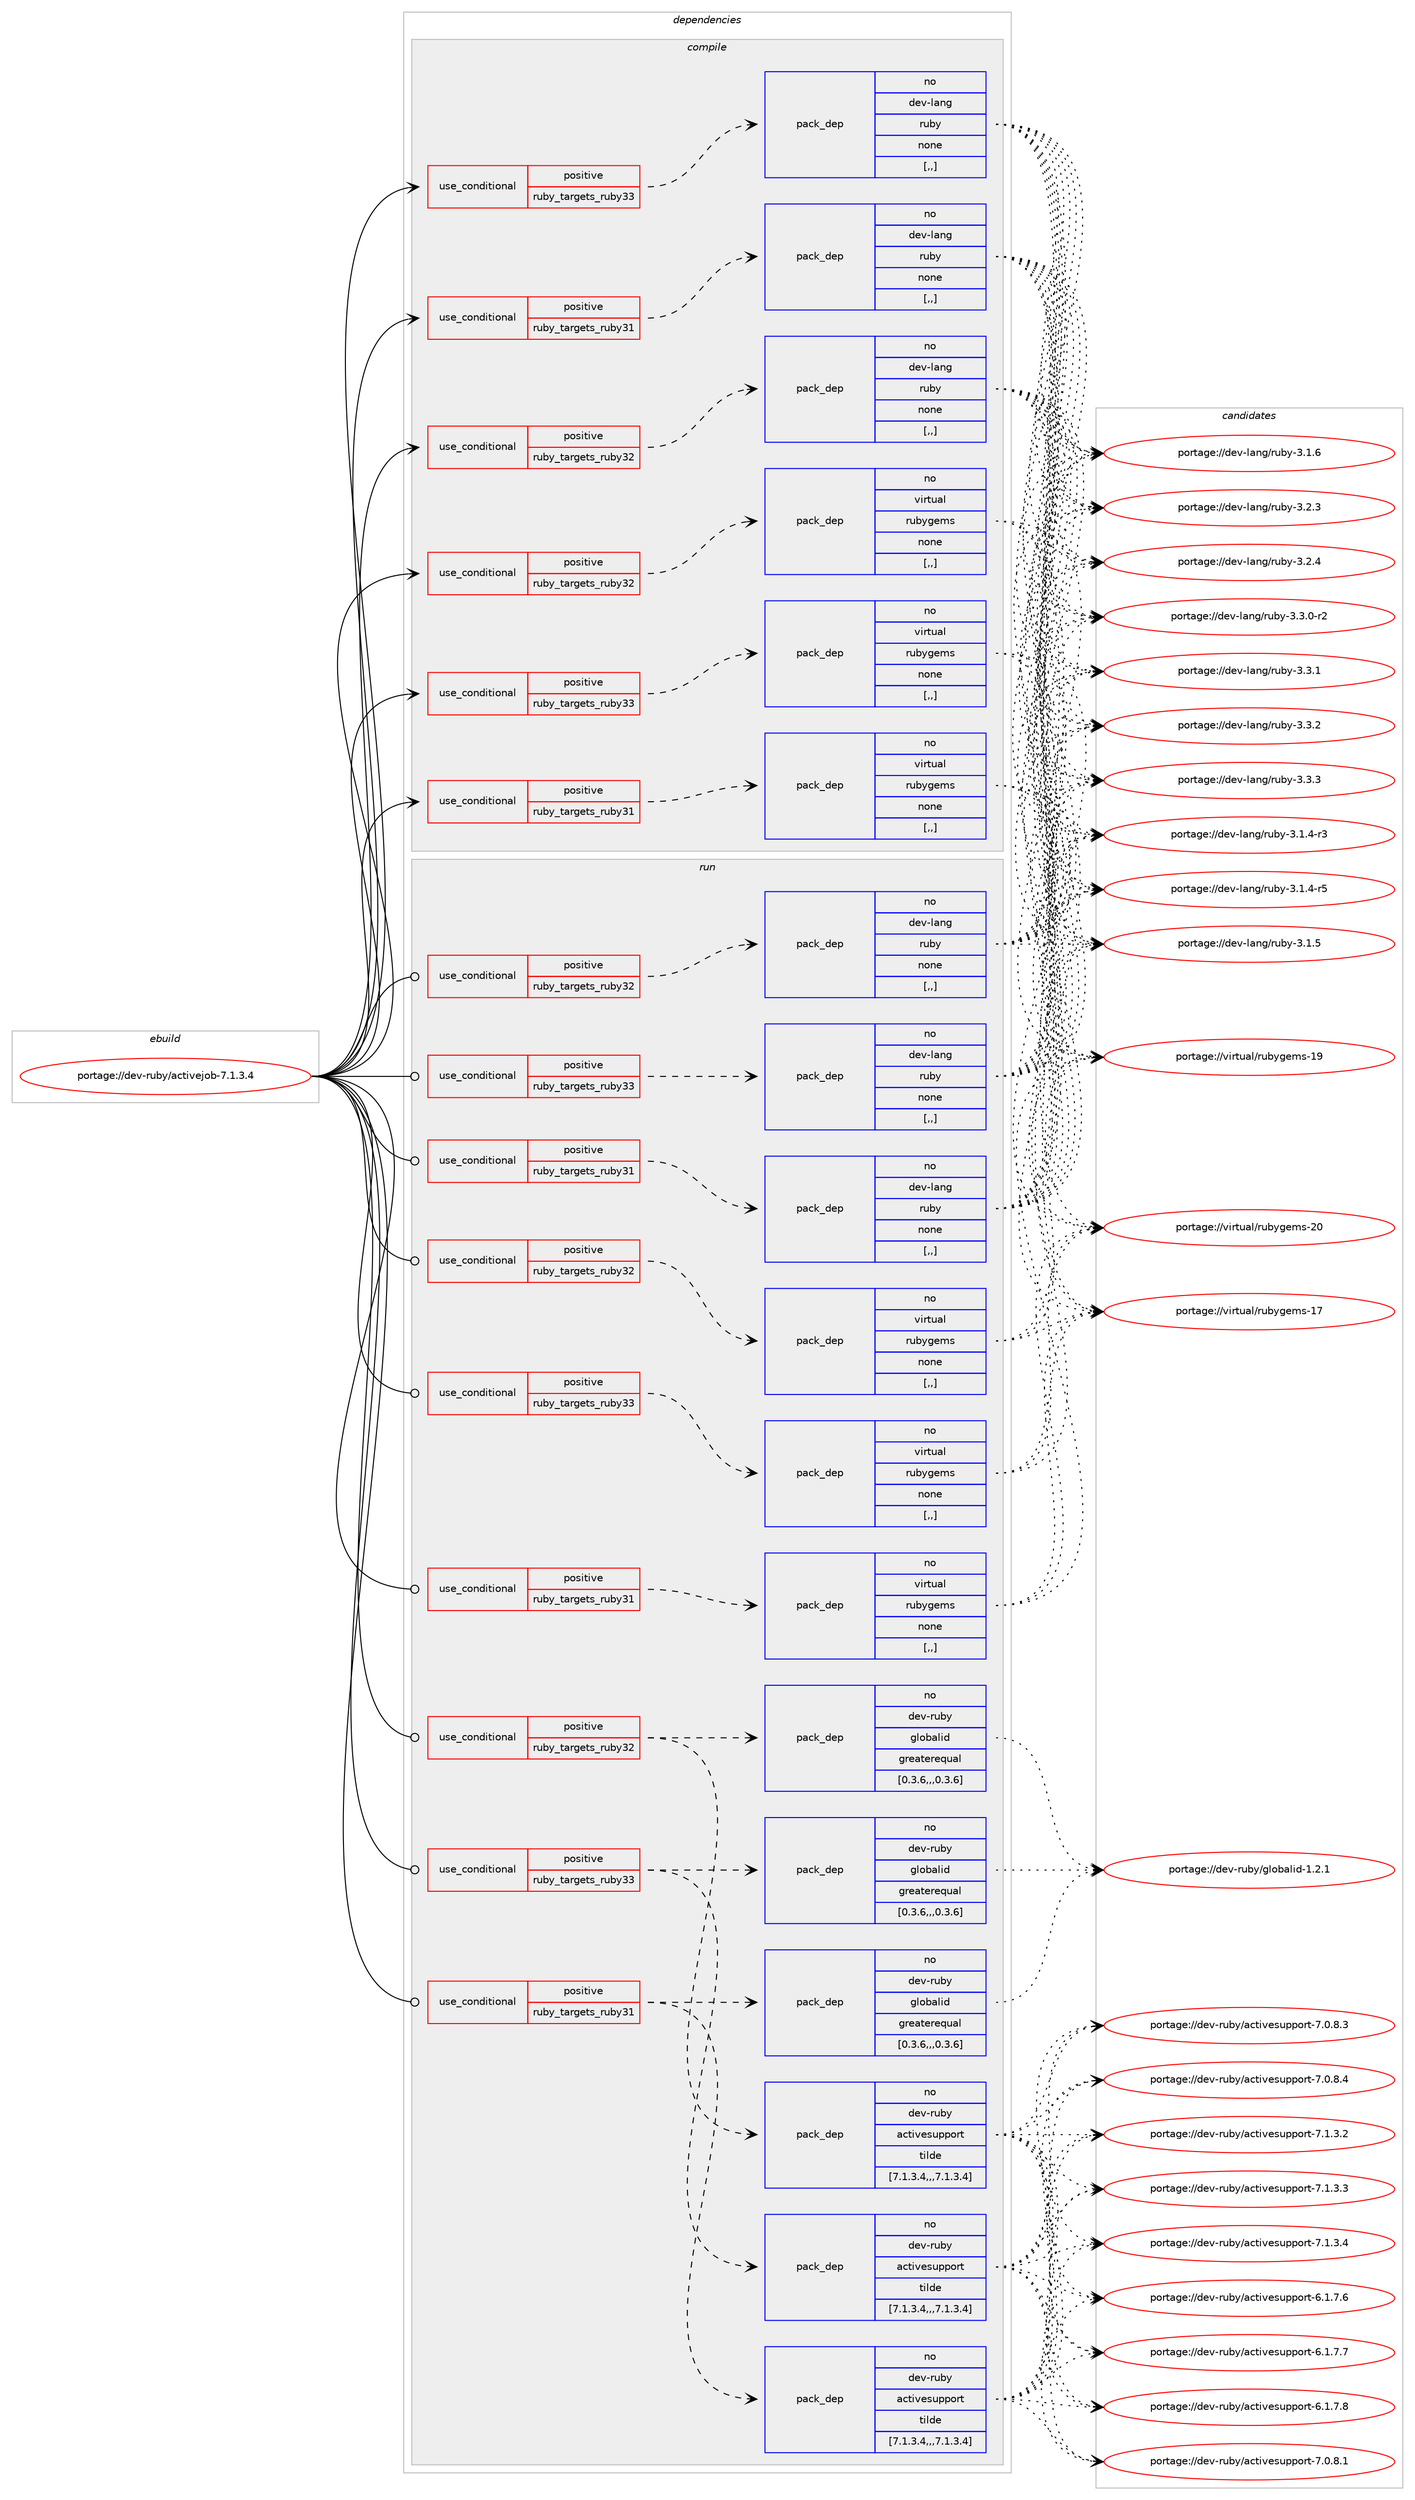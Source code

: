 digraph prolog {

# *************
# Graph options
# *************

newrank=true;
concentrate=true;
compound=true;
graph [rankdir=LR,fontname=Helvetica,fontsize=10,ranksep=1.5];#, ranksep=2.5, nodesep=0.2];
edge  [arrowhead=vee];
node  [fontname=Helvetica,fontsize=10];

# **********
# The ebuild
# **********

subgraph cluster_leftcol {
color=gray;
rank=same;
label=<<i>ebuild</i>>;
id [label="portage://dev-ruby/activejob-7.1.3.4", color=red, width=4, href="../dev-ruby/activejob-7.1.3.4.svg"];
}

# ****************
# The dependencies
# ****************

subgraph cluster_midcol {
color=gray;
label=<<i>dependencies</i>>;
subgraph cluster_compile {
fillcolor="#eeeeee";
style=filled;
label=<<i>compile</i>>;
subgraph cond42306 {
dependency170637 [label=<<TABLE BORDER="0" CELLBORDER="1" CELLSPACING="0" CELLPADDING="4"><TR><TD ROWSPAN="3" CELLPADDING="10">use_conditional</TD></TR><TR><TD>positive</TD></TR><TR><TD>ruby_targets_ruby31</TD></TR></TABLE>>, shape=none, color=red];
subgraph pack127087 {
dependency170638 [label=<<TABLE BORDER="0" CELLBORDER="1" CELLSPACING="0" CELLPADDING="4" WIDTH="220"><TR><TD ROWSPAN="6" CELLPADDING="30">pack_dep</TD></TR><TR><TD WIDTH="110">no</TD></TR><TR><TD>dev-lang</TD></TR><TR><TD>ruby</TD></TR><TR><TD>none</TD></TR><TR><TD>[,,]</TD></TR></TABLE>>, shape=none, color=blue];
}
dependency170637:e -> dependency170638:w [weight=20,style="dashed",arrowhead="vee"];
}
id:e -> dependency170637:w [weight=20,style="solid",arrowhead="vee"];
subgraph cond42307 {
dependency170639 [label=<<TABLE BORDER="0" CELLBORDER="1" CELLSPACING="0" CELLPADDING="4"><TR><TD ROWSPAN="3" CELLPADDING="10">use_conditional</TD></TR><TR><TD>positive</TD></TR><TR><TD>ruby_targets_ruby31</TD></TR></TABLE>>, shape=none, color=red];
subgraph pack127088 {
dependency170640 [label=<<TABLE BORDER="0" CELLBORDER="1" CELLSPACING="0" CELLPADDING="4" WIDTH="220"><TR><TD ROWSPAN="6" CELLPADDING="30">pack_dep</TD></TR><TR><TD WIDTH="110">no</TD></TR><TR><TD>virtual</TD></TR><TR><TD>rubygems</TD></TR><TR><TD>none</TD></TR><TR><TD>[,,]</TD></TR></TABLE>>, shape=none, color=blue];
}
dependency170639:e -> dependency170640:w [weight=20,style="dashed",arrowhead="vee"];
}
id:e -> dependency170639:w [weight=20,style="solid",arrowhead="vee"];
subgraph cond42308 {
dependency170641 [label=<<TABLE BORDER="0" CELLBORDER="1" CELLSPACING="0" CELLPADDING="4"><TR><TD ROWSPAN="3" CELLPADDING="10">use_conditional</TD></TR><TR><TD>positive</TD></TR><TR><TD>ruby_targets_ruby32</TD></TR></TABLE>>, shape=none, color=red];
subgraph pack127089 {
dependency170642 [label=<<TABLE BORDER="0" CELLBORDER="1" CELLSPACING="0" CELLPADDING="4" WIDTH="220"><TR><TD ROWSPAN="6" CELLPADDING="30">pack_dep</TD></TR><TR><TD WIDTH="110">no</TD></TR><TR><TD>dev-lang</TD></TR><TR><TD>ruby</TD></TR><TR><TD>none</TD></TR><TR><TD>[,,]</TD></TR></TABLE>>, shape=none, color=blue];
}
dependency170641:e -> dependency170642:w [weight=20,style="dashed",arrowhead="vee"];
}
id:e -> dependency170641:w [weight=20,style="solid",arrowhead="vee"];
subgraph cond42309 {
dependency170643 [label=<<TABLE BORDER="0" CELLBORDER="1" CELLSPACING="0" CELLPADDING="4"><TR><TD ROWSPAN="3" CELLPADDING="10">use_conditional</TD></TR><TR><TD>positive</TD></TR><TR><TD>ruby_targets_ruby32</TD></TR></TABLE>>, shape=none, color=red];
subgraph pack127090 {
dependency170644 [label=<<TABLE BORDER="0" CELLBORDER="1" CELLSPACING="0" CELLPADDING="4" WIDTH="220"><TR><TD ROWSPAN="6" CELLPADDING="30">pack_dep</TD></TR><TR><TD WIDTH="110">no</TD></TR><TR><TD>virtual</TD></TR><TR><TD>rubygems</TD></TR><TR><TD>none</TD></TR><TR><TD>[,,]</TD></TR></TABLE>>, shape=none, color=blue];
}
dependency170643:e -> dependency170644:w [weight=20,style="dashed",arrowhead="vee"];
}
id:e -> dependency170643:w [weight=20,style="solid",arrowhead="vee"];
subgraph cond42310 {
dependency170645 [label=<<TABLE BORDER="0" CELLBORDER="1" CELLSPACING="0" CELLPADDING="4"><TR><TD ROWSPAN="3" CELLPADDING="10">use_conditional</TD></TR><TR><TD>positive</TD></TR><TR><TD>ruby_targets_ruby33</TD></TR></TABLE>>, shape=none, color=red];
subgraph pack127091 {
dependency170646 [label=<<TABLE BORDER="0" CELLBORDER="1" CELLSPACING="0" CELLPADDING="4" WIDTH="220"><TR><TD ROWSPAN="6" CELLPADDING="30">pack_dep</TD></TR><TR><TD WIDTH="110">no</TD></TR><TR><TD>dev-lang</TD></TR><TR><TD>ruby</TD></TR><TR><TD>none</TD></TR><TR><TD>[,,]</TD></TR></TABLE>>, shape=none, color=blue];
}
dependency170645:e -> dependency170646:w [weight=20,style="dashed",arrowhead="vee"];
}
id:e -> dependency170645:w [weight=20,style="solid",arrowhead="vee"];
subgraph cond42311 {
dependency170647 [label=<<TABLE BORDER="0" CELLBORDER="1" CELLSPACING="0" CELLPADDING="4"><TR><TD ROWSPAN="3" CELLPADDING="10">use_conditional</TD></TR><TR><TD>positive</TD></TR><TR><TD>ruby_targets_ruby33</TD></TR></TABLE>>, shape=none, color=red];
subgraph pack127092 {
dependency170648 [label=<<TABLE BORDER="0" CELLBORDER="1" CELLSPACING="0" CELLPADDING="4" WIDTH="220"><TR><TD ROWSPAN="6" CELLPADDING="30">pack_dep</TD></TR><TR><TD WIDTH="110">no</TD></TR><TR><TD>virtual</TD></TR><TR><TD>rubygems</TD></TR><TR><TD>none</TD></TR><TR><TD>[,,]</TD></TR></TABLE>>, shape=none, color=blue];
}
dependency170647:e -> dependency170648:w [weight=20,style="dashed",arrowhead="vee"];
}
id:e -> dependency170647:w [weight=20,style="solid",arrowhead="vee"];
}
subgraph cluster_compileandrun {
fillcolor="#eeeeee";
style=filled;
label=<<i>compile and run</i>>;
}
subgraph cluster_run {
fillcolor="#eeeeee";
style=filled;
label=<<i>run</i>>;
subgraph cond42312 {
dependency170649 [label=<<TABLE BORDER="0" CELLBORDER="1" CELLSPACING="0" CELLPADDING="4"><TR><TD ROWSPAN="3" CELLPADDING="10">use_conditional</TD></TR><TR><TD>positive</TD></TR><TR><TD>ruby_targets_ruby31</TD></TR></TABLE>>, shape=none, color=red];
subgraph pack127093 {
dependency170650 [label=<<TABLE BORDER="0" CELLBORDER="1" CELLSPACING="0" CELLPADDING="4" WIDTH="220"><TR><TD ROWSPAN="6" CELLPADDING="30">pack_dep</TD></TR><TR><TD WIDTH="110">no</TD></TR><TR><TD>dev-lang</TD></TR><TR><TD>ruby</TD></TR><TR><TD>none</TD></TR><TR><TD>[,,]</TD></TR></TABLE>>, shape=none, color=blue];
}
dependency170649:e -> dependency170650:w [weight=20,style="dashed",arrowhead="vee"];
}
id:e -> dependency170649:w [weight=20,style="solid",arrowhead="odot"];
subgraph cond42313 {
dependency170651 [label=<<TABLE BORDER="0" CELLBORDER="1" CELLSPACING="0" CELLPADDING="4"><TR><TD ROWSPAN="3" CELLPADDING="10">use_conditional</TD></TR><TR><TD>positive</TD></TR><TR><TD>ruby_targets_ruby31</TD></TR></TABLE>>, shape=none, color=red];
subgraph pack127094 {
dependency170652 [label=<<TABLE BORDER="0" CELLBORDER="1" CELLSPACING="0" CELLPADDING="4" WIDTH="220"><TR><TD ROWSPAN="6" CELLPADDING="30">pack_dep</TD></TR><TR><TD WIDTH="110">no</TD></TR><TR><TD>dev-ruby</TD></TR><TR><TD>activesupport</TD></TR><TR><TD>tilde</TD></TR><TR><TD>[7.1.3.4,,,7.1.3.4]</TD></TR></TABLE>>, shape=none, color=blue];
}
dependency170651:e -> dependency170652:w [weight=20,style="dashed",arrowhead="vee"];
subgraph pack127095 {
dependency170653 [label=<<TABLE BORDER="0" CELLBORDER="1" CELLSPACING="0" CELLPADDING="4" WIDTH="220"><TR><TD ROWSPAN="6" CELLPADDING="30">pack_dep</TD></TR><TR><TD WIDTH="110">no</TD></TR><TR><TD>dev-ruby</TD></TR><TR><TD>globalid</TD></TR><TR><TD>greaterequal</TD></TR><TR><TD>[0.3.6,,,0.3.6]</TD></TR></TABLE>>, shape=none, color=blue];
}
dependency170651:e -> dependency170653:w [weight=20,style="dashed",arrowhead="vee"];
}
id:e -> dependency170651:w [weight=20,style="solid",arrowhead="odot"];
subgraph cond42314 {
dependency170654 [label=<<TABLE BORDER="0" CELLBORDER="1" CELLSPACING="0" CELLPADDING="4"><TR><TD ROWSPAN="3" CELLPADDING="10">use_conditional</TD></TR><TR><TD>positive</TD></TR><TR><TD>ruby_targets_ruby31</TD></TR></TABLE>>, shape=none, color=red];
subgraph pack127096 {
dependency170655 [label=<<TABLE BORDER="0" CELLBORDER="1" CELLSPACING="0" CELLPADDING="4" WIDTH="220"><TR><TD ROWSPAN="6" CELLPADDING="30">pack_dep</TD></TR><TR><TD WIDTH="110">no</TD></TR><TR><TD>virtual</TD></TR><TR><TD>rubygems</TD></TR><TR><TD>none</TD></TR><TR><TD>[,,]</TD></TR></TABLE>>, shape=none, color=blue];
}
dependency170654:e -> dependency170655:w [weight=20,style="dashed",arrowhead="vee"];
}
id:e -> dependency170654:w [weight=20,style="solid",arrowhead="odot"];
subgraph cond42315 {
dependency170656 [label=<<TABLE BORDER="0" CELLBORDER="1" CELLSPACING="0" CELLPADDING="4"><TR><TD ROWSPAN="3" CELLPADDING="10">use_conditional</TD></TR><TR><TD>positive</TD></TR><TR><TD>ruby_targets_ruby32</TD></TR></TABLE>>, shape=none, color=red];
subgraph pack127097 {
dependency170657 [label=<<TABLE BORDER="0" CELLBORDER="1" CELLSPACING="0" CELLPADDING="4" WIDTH="220"><TR><TD ROWSPAN="6" CELLPADDING="30">pack_dep</TD></TR><TR><TD WIDTH="110">no</TD></TR><TR><TD>dev-lang</TD></TR><TR><TD>ruby</TD></TR><TR><TD>none</TD></TR><TR><TD>[,,]</TD></TR></TABLE>>, shape=none, color=blue];
}
dependency170656:e -> dependency170657:w [weight=20,style="dashed",arrowhead="vee"];
}
id:e -> dependency170656:w [weight=20,style="solid",arrowhead="odot"];
subgraph cond42316 {
dependency170658 [label=<<TABLE BORDER="0" CELLBORDER="1" CELLSPACING="0" CELLPADDING="4"><TR><TD ROWSPAN="3" CELLPADDING="10">use_conditional</TD></TR><TR><TD>positive</TD></TR><TR><TD>ruby_targets_ruby32</TD></TR></TABLE>>, shape=none, color=red];
subgraph pack127098 {
dependency170659 [label=<<TABLE BORDER="0" CELLBORDER="1" CELLSPACING="0" CELLPADDING="4" WIDTH="220"><TR><TD ROWSPAN="6" CELLPADDING="30">pack_dep</TD></TR><TR><TD WIDTH="110">no</TD></TR><TR><TD>dev-ruby</TD></TR><TR><TD>activesupport</TD></TR><TR><TD>tilde</TD></TR><TR><TD>[7.1.3.4,,,7.1.3.4]</TD></TR></TABLE>>, shape=none, color=blue];
}
dependency170658:e -> dependency170659:w [weight=20,style="dashed",arrowhead="vee"];
subgraph pack127099 {
dependency170660 [label=<<TABLE BORDER="0" CELLBORDER="1" CELLSPACING="0" CELLPADDING="4" WIDTH="220"><TR><TD ROWSPAN="6" CELLPADDING="30">pack_dep</TD></TR><TR><TD WIDTH="110">no</TD></TR><TR><TD>dev-ruby</TD></TR><TR><TD>globalid</TD></TR><TR><TD>greaterequal</TD></TR><TR><TD>[0.3.6,,,0.3.6]</TD></TR></TABLE>>, shape=none, color=blue];
}
dependency170658:e -> dependency170660:w [weight=20,style="dashed",arrowhead="vee"];
}
id:e -> dependency170658:w [weight=20,style="solid",arrowhead="odot"];
subgraph cond42317 {
dependency170661 [label=<<TABLE BORDER="0" CELLBORDER="1" CELLSPACING="0" CELLPADDING="4"><TR><TD ROWSPAN="3" CELLPADDING="10">use_conditional</TD></TR><TR><TD>positive</TD></TR><TR><TD>ruby_targets_ruby32</TD></TR></TABLE>>, shape=none, color=red];
subgraph pack127100 {
dependency170662 [label=<<TABLE BORDER="0" CELLBORDER="1" CELLSPACING="0" CELLPADDING="4" WIDTH="220"><TR><TD ROWSPAN="6" CELLPADDING="30">pack_dep</TD></TR><TR><TD WIDTH="110">no</TD></TR><TR><TD>virtual</TD></TR><TR><TD>rubygems</TD></TR><TR><TD>none</TD></TR><TR><TD>[,,]</TD></TR></TABLE>>, shape=none, color=blue];
}
dependency170661:e -> dependency170662:w [weight=20,style="dashed",arrowhead="vee"];
}
id:e -> dependency170661:w [weight=20,style="solid",arrowhead="odot"];
subgraph cond42318 {
dependency170663 [label=<<TABLE BORDER="0" CELLBORDER="1" CELLSPACING="0" CELLPADDING="4"><TR><TD ROWSPAN="3" CELLPADDING="10">use_conditional</TD></TR><TR><TD>positive</TD></TR><TR><TD>ruby_targets_ruby33</TD></TR></TABLE>>, shape=none, color=red];
subgraph pack127101 {
dependency170664 [label=<<TABLE BORDER="0" CELLBORDER="1" CELLSPACING="0" CELLPADDING="4" WIDTH="220"><TR><TD ROWSPAN="6" CELLPADDING="30">pack_dep</TD></TR><TR><TD WIDTH="110">no</TD></TR><TR><TD>dev-lang</TD></TR><TR><TD>ruby</TD></TR><TR><TD>none</TD></TR><TR><TD>[,,]</TD></TR></TABLE>>, shape=none, color=blue];
}
dependency170663:e -> dependency170664:w [weight=20,style="dashed",arrowhead="vee"];
}
id:e -> dependency170663:w [weight=20,style="solid",arrowhead="odot"];
subgraph cond42319 {
dependency170665 [label=<<TABLE BORDER="0" CELLBORDER="1" CELLSPACING="0" CELLPADDING="4"><TR><TD ROWSPAN="3" CELLPADDING="10">use_conditional</TD></TR><TR><TD>positive</TD></TR><TR><TD>ruby_targets_ruby33</TD></TR></TABLE>>, shape=none, color=red];
subgraph pack127102 {
dependency170666 [label=<<TABLE BORDER="0" CELLBORDER="1" CELLSPACING="0" CELLPADDING="4" WIDTH="220"><TR><TD ROWSPAN="6" CELLPADDING="30">pack_dep</TD></TR><TR><TD WIDTH="110">no</TD></TR><TR><TD>dev-ruby</TD></TR><TR><TD>activesupport</TD></TR><TR><TD>tilde</TD></TR><TR><TD>[7.1.3.4,,,7.1.3.4]</TD></TR></TABLE>>, shape=none, color=blue];
}
dependency170665:e -> dependency170666:w [weight=20,style="dashed",arrowhead="vee"];
subgraph pack127103 {
dependency170667 [label=<<TABLE BORDER="0" CELLBORDER="1" CELLSPACING="0" CELLPADDING="4" WIDTH="220"><TR><TD ROWSPAN="6" CELLPADDING="30">pack_dep</TD></TR><TR><TD WIDTH="110">no</TD></TR><TR><TD>dev-ruby</TD></TR><TR><TD>globalid</TD></TR><TR><TD>greaterequal</TD></TR><TR><TD>[0.3.6,,,0.3.6]</TD></TR></TABLE>>, shape=none, color=blue];
}
dependency170665:e -> dependency170667:w [weight=20,style="dashed",arrowhead="vee"];
}
id:e -> dependency170665:w [weight=20,style="solid",arrowhead="odot"];
subgraph cond42320 {
dependency170668 [label=<<TABLE BORDER="0" CELLBORDER="1" CELLSPACING="0" CELLPADDING="4"><TR><TD ROWSPAN="3" CELLPADDING="10">use_conditional</TD></TR><TR><TD>positive</TD></TR><TR><TD>ruby_targets_ruby33</TD></TR></TABLE>>, shape=none, color=red];
subgraph pack127104 {
dependency170669 [label=<<TABLE BORDER="0" CELLBORDER="1" CELLSPACING="0" CELLPADDING="4" WIDTH="220"><TR><TD ROWSPAN="6" CELLPADDING="30">pack_dep</TD></TR><TR><TD WIDTH="110">no</TD></TR><TR><TD>virtual</TD></TR><TR><TD>rubygems</TD></TR><TR><TD>none</TD></TR><TR><TD>[,,]</TD></TR></TABLE>>, shape=none, color=blue];
}
dependency170668:e -> dependency170669:w [weight=20,style="dashed",arrowhead="vee"];
}
id:e -> dependency170668:w [weight=20,style="solid",arrowhead="odot"];
}
}

# **************
# The candidates
# **************

subgraph cluster_choices {
rank=same;
color=gray;
label=<<i>candidates</i>>;

subgraph choice127087 {
color=black;
nodesep=1;
choice100101118451089711010347114117981214551464946524511451 [label="portage://dev-lang/ruby-3.1.4-r3", color=red, width=4,href="../dev-lang/ruby-3.1.4-r3.svg"];
choice100101118451089711010347114117981214551464946524511453 [label="portage://dev-lang/ruby-3.1.4-r5", color=red, width=4,href="../dev-lang/ruby-3.1.4-r5.svg"];
choice10010111845108971101034711411798121455146494653 [label="portage://dev-lang/ruby-3.1.5", color=red, width=4,href="../dev-lang/ruby-3.1.5.svg"];
choice10010111845108971101034711411798121455146494654 [label="portage://dev-lang/ruby-3.1.6", color=red, width=4,href="../dev-lang/ruby-3.1.6.svg"];
choice10010111845108971101034711411798121455146504651 [label="portage://dev-lang/ruby-3.2.3", color=red, width=4,href="../dev-lang/ruby-3.2.3.svg"];
choice10010111845108971101034711411798121455146504652 [label="portage://dev-lang/ruby-3.2.4", color=red, width=4,href="../dev-lang/ruby-3.2.4.svg"];
choice100101118451089711010347114117981214551465146484511450 [label="portage://dev-lang/ruby-3.3.0-r2", color=red, width=4,href="../dev-lang/ruby-3.3.0-r2.svg"];
choice10010111845108971101034711411798121455146514649 [label="portage://dev-lang/ruby-3.3.1", color=red, width=4,href="../dev-lang/ruby-3.3.1.svg"];
choice10010111845108971101034711411798121455146514650 [label="portage://dev-lang/ruby-3.3.2", color=red, width=4,href="../dev-lang/ruby-3.3.2.svg"];
choice10010111845108971101034711411798121455146514651 [label="portage://dev-lang/ruby-3.3.3", color=red, width=4,href="../dev-lang/ruby-3.3.3.svg"];
dependency170638:e -> choice100101118451089711010347114117981214551464946524511451:w [style=dotted,weight="100"];
dependency170638:e -> choice100101118451089711010347114117981214551464946524511453:w [style=dotted,weight="100"];
dependency170638:e -> choice10010111845108971101034711411798121455146494653:w [style=dotted,weight="100"];
dependency170638:e -> choice10010111845108971101034711411798121455146494654:w [style=dotted,weight="100"];
dependency170638:e -> choice10010111845108971101034711411798121455146504651:w [style=dotted,weight="100"];
dependency170638:e -> choice10010111845108971101034711411798121455146504652:w [style=dotted,weight="100"];
dependency170638:e -> choice100101118451089711010347114117981214551465146484511450:w [style=dotted,weight="100"];
dependency170638:e -> choice10010111845108971101034711411798121455146514649:w [style=dotted,weight="100"];
dependency170638:e -> choice10010111845108971101034711411798121455146514650:w [style=dotted,weight="100"];
dependency170638:e -> choice10010111845108971101034711411798121455146514651:w [style=dotted,weight="100"];
}
subgraph choice127088 {
color=black;
nodesep=1;
choice118105114116117971084711411798121103101109115454955 [label="portage://virtual/rubygems-17", color=red, width=4,href="../virtual/rubygems-17.svg"];
choice118105114116117971084711411798121103101109115454957 [label="portage://virtual/rubygems-19", color=red, width=4,href="../virtual/rubygems-19.svg"];
choice118105114116117971084711411798121103101109115455048 [label="portage://virtual/rubygems-20", color=red, width=4,href="../virtual/rubygems-20.svg"];
dependency170640:e -> choice118105114116117971084711411798121103101109115454955:w [style=dotted,weight="100"];
dependency170640:e -> choice118105114116117971084711411798121103101109115454957:w [style=dotted,weight="100"];
dependency170640:e -> choice118105114116117971084711411798121103101109115455048:w [style=dotted,weight="100"];
}
subgraph choice127089 {
color=black;
nodesep=1;
choice100101118451089711010347114117981214551464946524511451 [label="portage://dev-lang/ruby-3.1.4-r3", color=red, width=4,href="../dev-lang/ruby-3.1.4-r3.svg"];
choice100101118451089711010347114117981214551464946524511453 [label="portage://dev-lang/ruby-3.1.4-r5", color=red, width=4,href="../dev-lang/ruby-3.1.4-r5.svg"];
choice10010111845108971101034711411798121455146494653 [label="portage://dev-lang/ruby-3.1.5", color=red, width=4,href="../dev-lang/ruby-3.1.5.svg"];
choice10010111845108971101034711411798121455146494654 [label="portage://dev-lang/ruby-3.1.6", color=red, width=4,href="../dev-lang/ruby-3.1.6.svg"];
choice10010111845108971101034711411798121455146504651 [label="portage://dev-lang/ruby-3.2.3", color=red, width=4,href="../dev-lang/ruby-3.2.3.svg"];
choice10010111845108971101034711411798121455146504652 [label="portage://dev-lang/ruby-3.2.4", color=red, width=4,href="../dev-lang/ruby-3.2.4.svg"];
choice100101118451089711010347114117981214551465146484511450 [label="portage://dev-lang/ruby-3.3.0-r2", color=red, width=4,href="../dev-lang/ruby-3.3.0-r2.svg"];
choice10010111845108971101034711411798121455146514649 [label="portage://dev-lang/ruby-3.3.1", color=red, width=4,href="../dev-lang/ruby-3.3.1.svg"];
choice10010111845108971101034711411798121455146514650 [label="portage://dev-lang/ruby-3.3.2", color=red, width=4,href="../dev-lang/ruby-3.3.2.svg"];
choice10010111845108971101034711411798121455146514651 [label="portage://dev-lang/ruby-3.3.3", color=red, width=4,href="../dev-lang/ruby-3.3.3.svg"];
dependency170642:e -> choice100101118451089711010347114117981214551464946524511451:w [style=dotted,weight="100"];
dependency170642:e -> choice100101118451089711010347114117981214551464946524511453:w [style=dotted,weight="100"];
dependency170642:e -> choice10010111845108971101034711411798121455146494653:w [style=dotted,weight="100"];
dependency170642:e -> choice10010111845108971101034711411798121455146494654:w [style=dotted,weight="100"];
dependency170642:e -> choice10010111845108971101034711411798121455146504651:w [style=dotted,weight="100"];
dependency170642:e -> choice10010111845108971101034711411798121455146504652:w [style=dotted,weight="100"];
dependency170642:e -> choice100101118451089711010347114117981214551465146484511450:w [style=dotted,weight="100"];
dependency170642:e -> choice10010111845108971101034711411798121455146514649:w [style=dotted,weight="100"];
dependency170642:e -> choice10010111845108971101034711411798121455146514650:w [style=dotted,weight="100"];
dependency170642:e -> choice10010111845108971101034711411798121455146514651:w [style=dotted,weight="100"];
}
subgraph choice127090 {
color=black;
nodesep=1;
choice118105114116117971084711411798121103101109115454955 [label="portage://virtual/rubygems-17", color=red, width=4,href="../virtual/rubygems-17.svg"];
choice118105114116117971084711411798121103101109115454957 [label="portage://virtual/rubygems-19", color=red, width=4,href="../virtual/rubygems-19.svg"];
choice118105114116117971084711411798121103101109115455048 [label="portage://virtual/rubygems-20", color=red, width=4,href="../virtual/rubygems-20.svg"];
dependency170644:e -> choice118105114116117971084711411798121103101109115454955:w [style=dotted,weight="100"];
dependency170644:e -> choice118105114116117971084711411798121103101109115454957:w [style=dotted,weight="100"];
dependency170644:e -> choice118105114116117971084711411798121103101109115455048:w [style=dotted,weight="100"];
}
subgraph choice127091 {
color=black;
nodesep=1;
choice100101118451089711010347114117981214551464946524511451 [label="portage://dev-lang/ruby-3.1.4-r3", color=red, width=4,href="../dev-lang/ruby-3.1.4-r3.svg"];
choice100101118451089711010347114117981214551464946524511453 [label="portage://dev-lang/ruby-3.1.4-r5", color=red, width=4,href="../dev-lang/ruby-3.1.4-r5.svg"];
choice10010111845108971101034711411798121455146494653 [label="portage://dev-lang/ruby-3.1.5", color=red, width=4,href="../dev-lang/ruby-3.1.5.svg"];
choice10010111845108971101034711411798121455146494654 [label="portage://dev-lang/ruby-3.1.6", color=red, width=4,href="../dev-lang/ruby-3.1.6.svg"];
choice10010111845108971101034711411798121455146504651 [label="portage://dev-lang/ruby-3.2.3", color=red, width=4,href="../dev-lang/ruby-3.2.3.svg"];
choice10010111845108971101034711411798121455146504652 [label="portage://dev-lang/ruby-3.2.4", color=red, width=4,href="../dev-lang/ruby-3.2.4.svg"];
choice100101118451089711010347114117981214551465146484511450 [label="portage://dev-lang/ruby-3.3.0-r2", color=red, width=4,href="../dev-lang/ruby-3.3.0-r2.svg"];
choice10010111845108971101034711411798121455146514649 [label="portage://dev-lang/ruby-3.3.1", color=red, width=4,href="../dev-lang/ruby-3.3.1.svg"];
choice10010111845108971101034711411798121455146514650 [label="portage://dev-lang/ruby-3.3.2", color=red, width=4,href="../dev-lang/ruby-3.3.2.svg"];
choice10010111845108971101034711411798121455146514651 [label="portage://dev-lang/ruby-3.3.3", color=red, width=4,href="../dev-lang/ruby-3.3.3.svg"];
dependency170646:e -> choice100101118451089711010347114117981214551464946524511451:w [style=dotted,weight="100"];
dependency170646:e -> choice100101118451089711010347114117981214551464946524511453:w [style=dotted,weight="100"];
dependency170646:e -> choice10010111845108971101034711411798121455146494653:w [style=dotted,weight="100"];
dependency170646:e -> choice10010111845108971101034711411798121455146494654:w [style=dotted,weight="100"];
dependency170646:e -> choice10010111845108971101034711411798121455146504651:w [style=dotted,weight="100"];
dependency170646:e -> choice10010111845108971101034711411798121455146504652:w [style=dotted,weight="100"];
dependency170646:e -> choice100101118451089711010347114117981214551465146484511450:w [style=dotted,weight="100"];
dependency170646:e -> choice10010111845108971101034711411798121455146514649:w [style=dotted,weight="100"];
dependency170646:e -> choice10010111845108971101034711411798121455146514650:w [style=dotted,weight="100"];
dependency170646:e -> choice10010111845108971101034711411798121455146514651:w [style=dotted,weight="100"];
}
subgraph choice127092 {
color=black;
nodesep=1;
choice118105114116117971084711411798121103101109115454955 [label="portage://virtual/rubygems-17", color=red, width=4,href="../virtual/rubygems-17.svg"];
choice118105114116117971084711411798121103101109115454957 [label="portage://virtual/rubygems-19", color=red, width=4,href="../virtual/rubygems-19.svg"];
choice118105114116117971084711411798121103101109115455048 [label="portage://virtual/rubygems-20", color=red, width=4,href="../virtual/rubygems-20.svg"];
dependency170648:e -> choice118105114116117971084711411798121103101109115454955:w [style=dotted,weight="100"];
dependency170648:e -> choice118105114116117971084711411798121103101109115454957:w [style=dotted,weight="100"];
dependency170648:e -> choice118105114116117971084711411798121103101109115455048:w [style=dotted,weight="100"];
}
subgraph choice127093 {
color=black;
nodesep=1;
choice100101118451089711010347114117981214551464946524511451 [label="portage://dev-lang/ruby-3.1.4-r3", color=red, width=4,href="../dev-lang/ruby-3.1.4-r3.svg"];
choice100101118451089711010347114117981214551464946524511453 [label="portage://dev-lang/ruby-3.1.4-r5", color=red, width=4,href="../dev-lang/ruby-3.1.4-r5.svg"];
choice10010111845108971101034711411798121455146494653 [label="portage://dev-lang/ruby-3.1.5", color=red, width=4,href="../dev-lang/ruby-3.1.5.svg"];
choice10010111845108971101034711411798121455146494654 [label="portage://dev-lang/ruby-3.1.6", color=red, width=4,href="../dev-lang/ruby-3.1.6.svg"];
choice10010111845108971101034711411798121455146504651 [label="portage://dev-lang/ruby-3.2.3", color=red, width=4,href="../dev-lang/ruby-3.2.3.svg"];
choice10010111845108971101034711411798121455146504652 [label="portage://dev-lang/ruby-3.2.4", color=red, width=4,href="../dev-lang/ruby-3.2.4.svg"];
choice100101118451089711010347114117981214551465146484511450 [label="portage://dev-lang/ruby-3.3.0-r2", color=red, width=4,href="../dev-lang/ruby-3.3.0-r2.svg"];
choice10010111845108971101034711411798121455146514649 [label="portage://dev-lang/ruby-3.3.1", color=red, width=4,href="../dev-lang/ruby-3.3.1.svg"];
choice10010111845108971101034711411798121455146514650 [label="portage://dev-lang/ruby-3.3.2", color=red, width=4,href="../dev-lang/ruby-3.3.2.svg"];
choice10010111845108971101034711411798121455146514651 [label="portage://dev-lang/ruby-3.3.3", color=red, width=4,href="../dev-lang/ruby-3.3.3.svg"];
dependency170650:e -> choice100101118451089711010347114117981214551464946524511451:w [style=dotted,weight="100"];
dependency170650:e -> choice100101118451089711010347114117981214551464946524511453:w [style=dotted,weight="100"];
dependency170650:e -> choice10010111845108971101034711411798121455146494653:w [style=dotted,weight="100"];
dependency170650:e -> choice10010111845108971101034711411798121455146494654:w [style=dotted,weight="100"];
dependency170650:e -> choice10010111845108971101034711411798121455146504651:w [style=dotted,weight="100"];
dependency170650:e -> choice10010111845108971101034711411798121455146504652:w [style=dotted,weight="100"];
dependency170650:e -> choice100101118451089711010347114117981214551465146484511450:w [style=dotted,weight="100"];
dependency170650:e -> choice10010111845108971101034711411798121455146514649:w [style=dotted,weight="100"];
dependency170650:e -> choice10010111845108971101034711411798121455146514650:w [style=dotted,weight="100"];
dependency170650:e -> choice10010111845108971101034711411798121455146514651:w [style=dotted,weight="100"];
}
subgraph choice127094 {
color=black;
nodesep=1;
choice10010111845114117981214797991161051181011151171121121111141164554464946554654 [label="portage://dev-ruby/activesupport-6.1.7.6", color=red, width=4,href="../dev-ruby/activesupport-6.1.7.6.svg"];
choice10010111845114117981214797991161051181011151171121121111141164554464946554655 [label="portage://dev-ruby/activesupport-6.1.7.7", color=red, width=4,href="../dev-ruby/activesupport-6.1.7.7.svg"];
choice10010111845114117981214797991161051181011151171121121111141164554464946554656 [label="portage://dev-ruby/activesupport-6.1.7.8", color=red, width=4,href="../dev-ruby/activesupport-6.1.7.8.svg"];
choice10010111845114117981214797991161051181011151171121121111141164555464846564649 [label="portage://dev-ruby/activesupport-7.0.8.1", color=red, width=4,href="../dev-ruby/activesupport-7.0.8.1.svg"];
choice10010111845114117981214797991161051181011151171121121111141164555464846564651 [label="portage://dev-ruby/activesupport-7.0.8.3", color=red, width=4,href="../dev-ruby/activesupport-7.0.8.3.svg"];
choice10010111845114117981214797991161051181011151171121121111141164555464846564652 [label="portage://dev-ruby/activesupport-7.0.8.4", color=red, width=4,href="../dev-ruby/activesupport-7.0.8.4.svg"];
choice10010111845114117981214797991161051181011151171121121111141164555464946514650 [label="portage://dev-ruby/activesupport-7.1.3.2", color=red, width=4,href="../dev-ruby/activesupport-7.1.3.2.svg"];
choice10010111845114117981214797991161051181011151171121121111141164555464946514651 [label="portage://dev-ruby/activesupport-7.1.3.3", color=red, width=4,href="../dev-ruby/activesupport-7.1.3.3.svg"];
choice10010111845114117981214797991161051181011151171121121111141164555464946514652 [label="portage://dev-ruby/activesupport-7.1.3.4", color=red, width=4,href="../dev-ruby/activesupport-7.1.3.4.svg"];
dependency170652:e -> choice10010111845114117981214797991161051181011151171121121111141164554464946554654:w [style=dotted,weight="100"];
dependency170652:e -> choice10010111845114117981214797991161051181011151171121121111141164554464946554655:w [style=dotted,weight="100"];
dependency170652:e -> choice10010111845114117981214797991161051181011151171121121111141164554464946554656:w [style=dotted,weight="100"];
dependency170652:e -> choice10010111845114117981214797991161051181011151171121121111141164555464846564649:w [style=dotted,weight="100"];
dependency170652:e -> choice10010111845114117981214797991161051181011151171121121111141164555464846564651:w [style=dotted,weight="100"];
dependency170652:e -> choice10010111845114117981214797991161051181011151171121121111141164555464846564652:w [style=dotted,weight="100"];
dependency170652:e -> choice10010111845114117981214797991161051181011151171121121111141164555464946514650:w [style=dotted,weight="100"];
dependency170652:e -> choice10010111845114117981214797991161051181011151171121121111141164555464946514651:w [style=dotted,weight="100"];
dependency170652:e -> choice10010111845114117981214797991161051181011151171121121111141164555464946514652:w [style=dotted,weight="100"];
}
subgraph choice127095 {
color=black;
nodesep=1;
choice1001011184511411798121471031081119897108105100454946504649 [label="portage://dev-ruby/globalid-1.2.1", color=red, width=4,href="../dev-ruby/globalid-1.2.1.svg"];
dependency170653:e -> choice1001011184511411798121471031081119897108105100454946504649:w [style=dotted,weight="100"];
}
subgraph choice127096 {
color=black;
nodesep=1;
choice118105114116117971084711411798121103101109115454955 [label="portage://virtual/rubygems-17", color=red, width=4,href="../virtual/rubygems-17.svg"];
choice118105114116117971084711411798121103101109115454957 [label="portage://virtual/rubygems-19", color=red, width=4,href="../virtual/rubygems-19.svg"];
choice118105114116117971084711411798121103101109115455048 [label="portage://virtual/rubygems-20", color=red, width=4,href="../virtual/rubygems-20.svg"];
dependency170655:e -> choice118105114116117971084711411798121103101109115454955:w [style=dotted,weight="100"];
dependency170655:e -> choice118105114116117971084711411798121103101109115454957:w [style=dotted,weight="100"];
dependency170655:e -> choice118105114116117971084711411798121103101109115455048:w [style=dotted,weight="100"];
}
subgraph choice127097 {
color=black;
nodesep=1;
choice100101118451089711010347114117981214551464946524511451 [label="portage://dev-lang/ruby-3.1.4-r3", color=red, width=4,href="../dev-lang/ruby-3.1.4-r3.svg"];
choice100101118451089711010347114117981214551464946524511453 [label="portage://dev-lang/ruby-3.1.4-r5", color=red, width=4,href="../dev-lang/ruby-3.1.4-r5.svg"];
choice10010111845108971101034711411798121455146494653 [label="portage://dev-lang/ruby-3.1.5", color=red, width=4,href="../dev-lang/ruby-3.1.5.svg"];
choice10010111845108971101034711411798121455146494654 [label="portage://dev-lang/ruby-3.1.6", color=red, width=4,href="../dev-lang/ruby-3.1.6.svg"];
choice10010111845108971101034711411798121455146504651 [label="portage://dev-lang/ruby-3.2.3", color=red, width=4,href="../dev-lang/ruby-3.2.3.svg"];
choice10010111845108971101034711411798121455146504652 [label="portage://dev-lang/ruby-3.2.4", color=red, width=4,href="../dev-lang/ruby-3.2.4.svg"];
choice100101118451089711010347114117981214551465146484511450 [label="portage://dev-lang/ruby-3.3.0-r2", color=red, width=4,href="../dev-lang/ruby-3.3.0-r2.svg"];
choice10010111845108971101034711411798121455146514649 [label="portage://dev-lang/ruby-3.3.1", color=red, width=4,href="../dev-lang/ruby-3.3.1.svg"];
choice10010111845108971101034711411798121455146514650 [label="portage://dev-lang/ruby-3.3.2", color=red, width=4,href="../dev-lang/ruby-3.3.2.svg"];
choice10010111845108971101034711411798121455146514651 [label="portage://dev-lang/ruby-3.3.3", color=red, width=4,href="../dev-lang/ruby-3.3.3.svg"];
dependency170657:e -> choice100101118451089711010347114117981214551464946524511451:w [style=dotted,weight="100"];
dependency170657:e -> choice100101118451089711010347114117981214551464946524511453:w [style=dotted,weight="100"];
dependency170657:e -> choice10010111845108971101034711411798121455146494653:w [style=dotted,weight="100"];
dependency170657:e -> choice10010111845108971101034711411798121455146494654:w [style=dotted,weight="100"];
dependency170657:e -> choice10010111845108971101034711411798121455146504651:w [style=dotted,weight="100"];
dependency170657:e -> choice10010111845108971101034711411798121455146504652:w [style=dotted,weight="100"];
dependency170657:e -> choice100101118451089711010347114117981214551465146484511450:w [style=dotted,weight="100"];
dependency170657:e -> choice10010111845108971101034711411798121455146514649:w [style=dotted,weight="100"];
dependency170657:e -> choice10010111845108971101034711411798121455146514650:w [style=dotted,weight="100"];
dependency170657:e -> choice10010111845108971101034711411798121455146514651:w [style=dotted,weight="100"];
}
subgraph choice127098 {
color=black;
nodesep=1;
choice10010111845114117981214797991161051181011151171121121111141164554464946554654 [label="portage://dev-ruby/activesupport-6.1.7.6", color=red, width=4,href="../dev-ruby/activesupport-6.1.7.6.svg"];
choice10010111845114117981214797991161051181011151171121121111141164554464946554655 [label="portage://dev-ruby/activesupport-6.1.7.7", color=red, width=4,href="../dev-ruby/activesupport-6.1.7.7.svg"];
choice10010111845114117981214797991161051181011151171121121111141164554464946554656 [label="portage://dev-ruby/activesupport-6.1.7.8", color=red, width=4,href="../dev-ruby/activesupport-6.1.7.8.svg"];
choice10010111845114117981214797991161051181011151171121121111141164555464846564649 [label="portage://dev-ruby/activesupport-7.0.8.1", color=red, width=4,href="../dev-ruby/activesupport-7.0.8.1.svg"];
choice10010111845114117981214797991161051181011151171121121111141164555464846564651 [label="portage://dev-ruby/activesupport-7.0.8.3", color=red, width=4,href="../dev-ruby/activesupport-7.0.8.3.svg"];
choice10010111845114117981214797991161051181011151171121121111141164555464846564652 [label="portage://dev-ruby/activesupport-7.0.8.4", color=red, width=4,href="../dev-ruby/activesupport-7.0.8.4.svg"];
choice10010111845114117981214797991161051181011151171121121111141164555464946514650 [label="portage://dev-ruby/activesupport-7.1.3.2", color=red, width=4,href="../dev-ruby/activesupport-7.1.3.2.svg"];
choice10010111845114117981214797991161051181011151171121121111141164555464946514651 [label="portage://dev-ruby/activesupport-7.1.3.3", color=red, width=4,href="../dev-ruby/activesupport-7.1.3.3.svg"];
choice10010111845114117981214797991161051181011151171121121111141164555464946514652 [label="portage://dev-ruby/activesupport-7.1.3.4", color=red, width=4,href="../dev-ruby/activesupport-7.1.3.4.svg"];
dependency170659:e -> choice10010111845114117981214797991161051181011151171121121111141164554464946554654:w [style=dotted,weight="100"];
dependency170659:e -> choice10010111845114117981214797991161051181011151171121121111141164554464946554655:w [style=dotted,weight="100"];
dependency170659:e -> choice10010111845114117981214797991161051181011151171121121111141164554464946554656:w [style=dotted,weight="100"];
dependency170659:e -> choice10010111845114117981214797991161051181011151171121121111141164555464846564649:w [style=dotted,weight="100"];
dependency170659:e -> choice10010111845114117981214797991161051181011151171121121111141164555464846564651:w [style=dotted,weight="100"];
dependency170659:e -> choice10010111845114117981214797991161051181011151171121121111141164555464846564652:w [style=dotted,weight="100"];
dependency170659:e -> choice10010111845114117981214797991161051181011151171121121111141164555464946514650:w [style=dotted,weight="100"];
dependency170659:e -> choice10010111845114117981214797991161051181011151171121121111141164555464946514651:w [style=dotted,weight="100"];
dependency170659:e -> choice10010111845114117981214797991161051181011151171121121111141164555464946514652:w [style=dotted,weight="100"];
}
subgraph choice127099 {
color=black;
nodesep=1;
choice1001011184511411798121471031081119897108105100454946504649 [label="portage://dev-ruby/globalid-1.2.1", color=red, width=4,href="../dev-ruby/globalid-1.2.1.svg"];
dependency170660:e -> choice1001011184511411798121471031081119897108105100454946504649:w [style=dotted,weight="100"];
}
subgraph choice127100 {
color=black;
nodesep=1;
choice118105114116117971084711411798121103101109115454955 [label="portage://virtual/rubygems-17", color=red, width=4,href="../virtual/rubygems-17.svg"];
choice118105114116117971084711411798121103101109115454957 [label="portage://virtual/rubygems-19", color=red, width=4,href="../virtual/rubygems-19.svg"];
choice118105114116117971084711411798121103101109115455048 [label="portage://virtual/rubygems-20", color=red, width=4,href="../virtual/rubygems-20.svg"];
dependency170662:e -> choice118105114116117971084711411798121103101109115454955:w [style=dotted,weight="100"];
dependency170662:e -> choice118105114116117971084711411798121103101109115454957:w [style=dotted,weight="100"];
dependency170662:e -> choice118105114116117971084711411798121103101109115455048:w [style=dotted,weight="100"];
}
subgraph choice127101 {
color=black;
nodesep=1;
choice100101118451089711010347114117981214551464946524511451 [label="portage://dev-lang/ruby-3.1.4-r3", color=red, width=4,href="../dev-lang/ruby-3.1.4-r3.svg"];
choice100101118451089711010347114117981214551464946524511453 [label="portage://dev-lang/ruby-3.1.4-r5", color=red, width=4,href="../dev-lang/ruby-3.1.4-r5.svg"];
choice10010111845108971101034711411798121455146494653 [label="portage://dev-lang/ruby-3.1.5", color=red, width=4,href="../dev-lang/ruby-3.1.5.svg"];
choice10010111845108971101034711411798121455146494654 [label="portage://dev-lang/ruby-3.1.6", color=red, width=4,href="../dev-lang/ruby-3.1.6.svg"];
choice10010111845108971101034711411798121455146504651 [label="portage://dev-lang/ruby-3.2.3", color=red, width=4,href="../dev-lang/ruby-3.2.3.svg"];
choice10010111845108971101034711411798121455146504652 [label="portage://dev-lang/ruby-3.2.4", color=red, width=4,href="../dev-lang/ruby-3.2.4.svg"];
choice100101118451089711010347114117981214551465146484511450 [label="portage://dev-lang/ruby-3.3.0-r2", color=red, width=4,href="../dev-lang/ruby-3.3.0-r2.svg"];
choice10010111845108971101034711411798121455146514649 [label="portage://dev-lang/ruby-3.3.1", color=red, width=4,href="../dev-lang/ruby-3.3.1.svg"];
choice10010111845108971101034711411798121455146514650 [label="portage://dev-lang/ruby-3.3.2", color=red, width=4,href="../dev-lang/ruby-3.3.2.svg"];
choice10010111845108971101034711411798121455146514651 [label="portage://dev-lang/ruby-3.3.3", color=red, width=4,href="../dev-lang/ruby-3.3.3.svg"];
dependency170664:e -> choice100101118451089711010347114117981214551464946524511451:w [style=dotted,weight="100"];
dependency170664:e -> choice100101118451089711010347114117981214551464946524511453:w [style=dotted,weight="100"];
dependency170664:e -> choice10010111845108971101034711411798121455146494653:w [style=dotted,weight="100"];
dependency170664:e -> choice10010111845108971101034711411798121455146494654:w [style=dotted,weight="100"];
dependency170664:e -> choice10010111845108971101034711411798121455146504651:w [style=dotted,weight="100"];
dependency170664:e -> choice10010111845108971101034711411798121455146504652:w [style=dotted,weight="100"];
dependency170664:e -> choice100101118451089711010347114117981214551465146484511450:w [style=dotted,weight="100"];
dependency170664:e -> choice10010111845108971101034711411798121455146514649:w [style=dotted,weight="100"];
dependency170664:e -> choice10010111845108971101034711411798121455146514650:w [style=dotted,weight="100"];
dependency170664:e -> choice10010111845108971101034711411798121455146514651:w [style=dotted,weight="100"];
}
subgraph choice127102 {
color=black;
nodesep=1;
choice10010111845114117981214797991161051181011151171121121111141164554464946554654 [label="portage://dev-ruby/activesupport-6.1.7.6", color=red, width=4,href="../dev-ruby/activesupport-6.1.7.6.svg"];
choice10010111845114117981214797991161051181011151171121121111141164554464946554655 [label="portage://dev-ruby/activesupport-6.1.7.7", color=red, width=4,href="../dev-ruby/activesupport-6.1.7.7.svg"];
choice10010111845114117981214797991161051181011151171121121111141164554464946554656 [label="portage://dev-ruby/activesupport-6.1.7.8", color=red, width=4,href="../dev-ruby/activesupport-6.1.7.8.svg"];
choice10010111845114117981214797991161051181011151171121121111141164555464846564649 [label="portage://dev-ruby/activesupport-7.0.8.1", color=red, width=4,href="../dev-ruby/activesupport-7.0.8.1.svg"];
choice10010111845114117981214797991161051181011151171121121111141164555464846564651 [label="portage://dev-ruby/activesupport-7.0.8.3", color=red, width=4,href="../dev-ruby/activesupport-7.0.8.3.svg"];
choice10010111845114117981214797991161051181011151171121121111141164555464846564652 [label="portage://dev-ruby/activesupport-7.0.8.4", color=red, width=4,href="../dev-ruby/activesupport-7.0.8.4.svg"];
choice10010111845114117981214797991161051181011151171121121111141164555464946514650 [label="portage://dev-ruby/activesupport-7.1.3.2", color=red, width=4,href="../dev-ruby/activesupport-7.1.3.2.svg"];
choice10010111845114117981214797991161051181011151171121121111141164555464946514651 [label="portage://dev-ruby/activesupport-7.1.3.3", color=red, width=4,href="../dev-ruby/activesupport-7.1.3.3.svg"];
choice10010111845114117981214797991161051181011151171121121111141164555464946514652 [label="portage://dev-ruby/activesupport-7.1.3.4", color=red, width=4,href="../dev-ruby/activesupport-7.1.3.4.svg"];
dependency170666:e -> choice10010111845114117981214797991161051181011151171121121111141164554464946554654:w [style=dotted,weight="100"];
dependency170666:e -> choice10010111845114117981214797991161051181011151171121121111141164554464946554655:w [style=dotted,weight="100"];
dependency170666:e -> choice10010111845114117981214797991161051181011151171121121111141164554464946554656:w [style=dotted,weight="100"];
dependency170666:e -> choice10010111845114117981214797991161051181011151171121121111141164555464846564649:w [style=dotted,weight="100"];
dependency170666:e -> choice10010111845114117981214797991161051181011151171121121111141164555464846564651:w [style=dotted,weight="100"];
dependency170666:e -> choice10010111845114117981214797991161051181011151171121121111141164555464846564652:w [style=dotted,weight="100"];
dependency170666:e -> choice10010111845114117981214797991161051181011151171121121111141164555464946514650:w [style=dotted,weight="100"];
dependency170666:e -> choice10010111845114117981214797991161051181011151171121121111141164555464946514651:w [style=dotted,weight="100"];
dependency170666:e -> choice10010111845114117981214797991161051181011151171121121111141164555464946514652:w [style=dotted,weight="100"];
}
subgraph choice127103 {
color=black;
nodesep=1;
choice1001011184511411798121471031081119897108105100454946504649 [label="portage://dev-ruby/globalid-1.2.1", color=red, width=4,href="../dev-ruby/globalid-1.2.1.svg"];
dependency170667:e -> choice1001011184511411798121471031081119897108105100454946504649:w [style=dotted,weight="100"];
}
subgraph choice127104 {
color=black;
nodesep=1;
choice118105114116117971084711411798121103101109115454955 [label="portage://virtual/rubygems-17", color=red, width=4,href="../virtual/rubygems-17.svg"];
choice118105114116117971084711411798121103101109115454957 [label="portage://virtual/rubygems-19", color=red, width=4,href="../virtual/rubygems-19.svg"];
choice118105114116117971084711411798121103101109115455048 [label="portage://virtual/rubygems-20", color=red, width=4,href="../virtual/rubygems-20.svg"];
dependency170669:e -> choice118105114116117971084711411798121103101109115454955:w [style=dotted,weight="100"];
dependency170669:e -> choice118105114116117971084711411798121103101109115454957:w [style=dotted,weight="100"];
dependency170669:e -> choice118105114116117971084711411798121103101109115455048:w [style=dotted,weight="100"];
}
}

}
